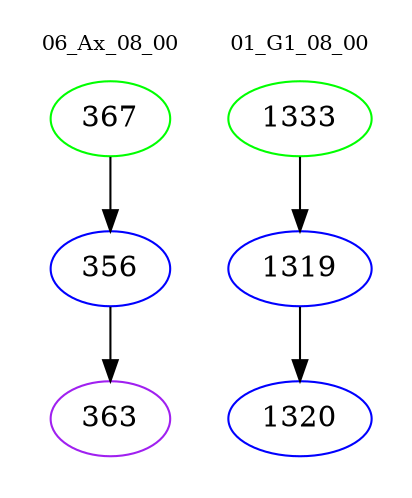 digraph{
subgraph cluster_0 {
color = white
label = "06_Ax_08_00";
fontsize=10;
T0_367 [label="367", color="green"]
T0_367 -> T0_356 [color="black"]
T0_356 [label="356", color="blue"]
T0_356 -> T0_363 [color="black"]
T0_363 [label="363", color="purple"]
}
subgraph cluster_1 {
color = white
label = "01_G1_08_00";
fontsize=10;
T1_1333 [label="1333", color="green"]
T1_1333 -> T1_1319 [color="black"]
T1_1319 [label="1319", color="blue"]
T1_1319 -> T1_1320 [color="black"]
T1_1320 [label="1320", color="blue"]
}
}
